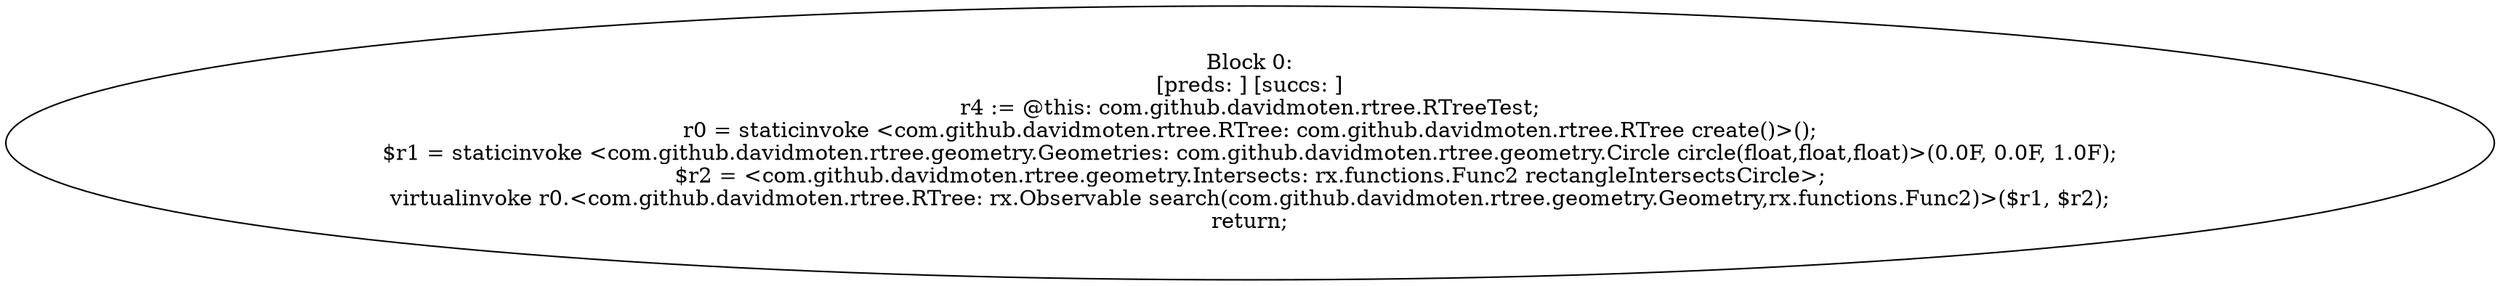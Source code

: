 digraph "unitGraph" {
    "Block 0:
[preds: ] [succs: ]
r4 := @this: com.github.davidmoten.rtree.RTreeTest;
r0 = staticinvoke <com.github.davidmoten.rtree.RTree: com.github.davidmoten.rtree.RTree create()>();
$r1 = staticinvoke <com.github.davidmoten.rtree.geometry.Geometries: com.github.davidmoten.rtree.geometry.Circle circle(float,float,float)>(0.0F, 0.0F, 1.0F);
$r2 = <com.github.davidmoten.rtree.geometry.Intersects: rx.functions.Func2 rectangleIntersectsCircle>;
virtualinvoke r0.<com.github.davidmoten.rtree.RTree: rx.Observable search(com.github.davidmoten.rtree.geometry.Geometry,rx.functions.Func2)>($r1, $r2);
return;
"
}
